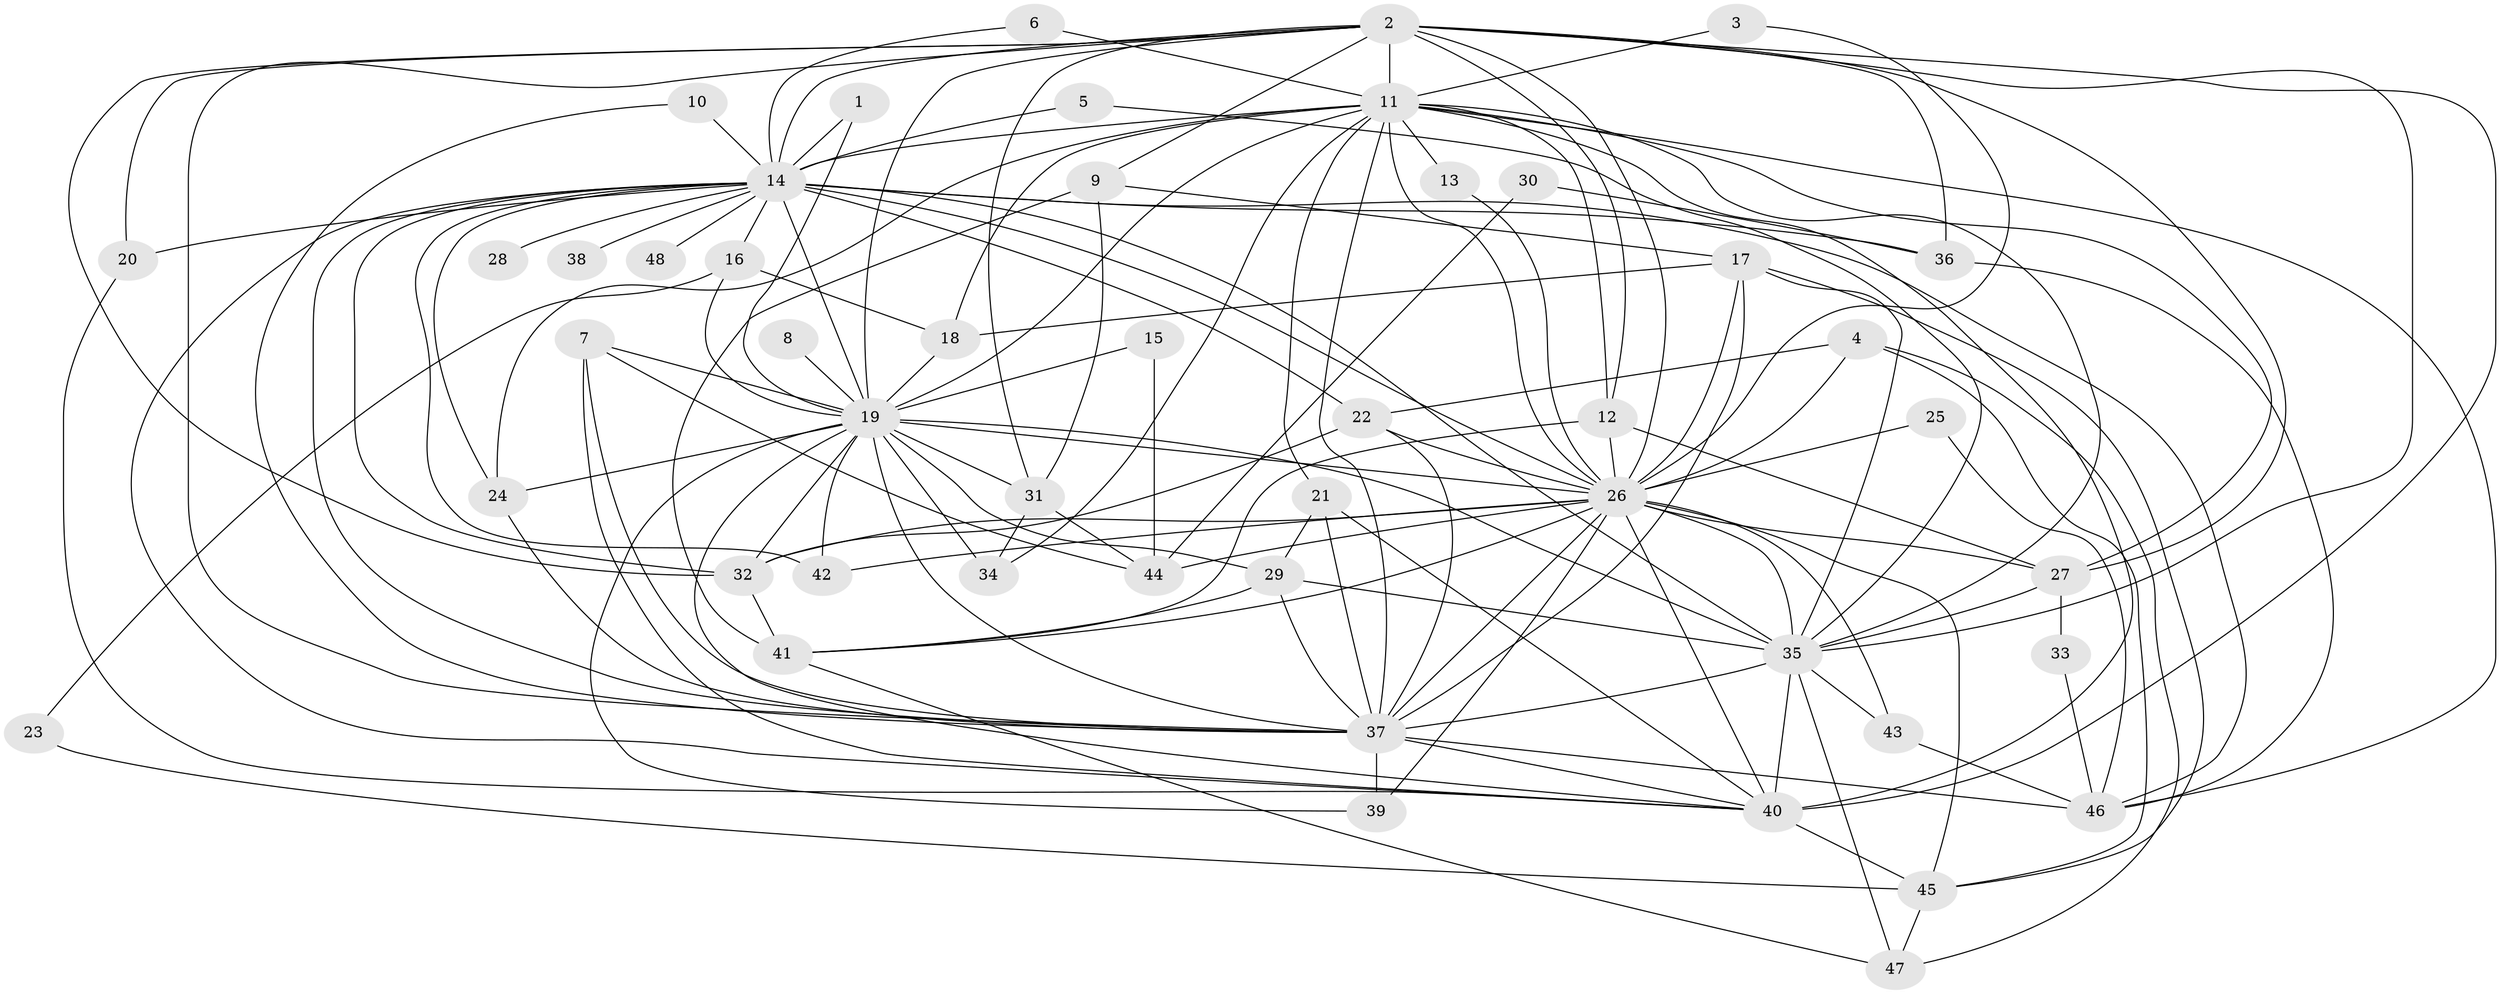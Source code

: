 // original degree distribution, {20: 0.008695652173913044, 32: 0.008695652173913044, 18: 0.017391304347826087, 26: 0.008695652173913044, 28: 0.008695652173913044, 22: 0.017391304347826087, 14: 0.008695652173913044, 17: 0.008695652173913044, 2: 0.5478260869565217, 3: 0.21739130434782608, 7: 0.017391304347826087, 6: 0.043478260869565216, 5: 0.034782608695652174, 8: 0.008695652173913044, 4: 0.043478260869565216}
// Generated by graph-tools (version 1.1) at 2025/36/03/04/25 23:36:17]
// undirected, 48 vertices, 137 edges
graph export_dot {
  node [color=gray90,style=filled];
  1;
  2;
  3;
  4;
  5;
  6;
  7;
  8;
  9;
  10;
  11;
  12;
  13;
  14;
  15;
  16;
  17;
  18;
  19;
  20;
  21;
  22;
  23;
  24;
  25;
  26;
  27;
  28;
  29;
  30;
  31;
  32;
  33;
  34;
  35;
  36;
  37;
  38;
  39;
  40;
  41;
  42;
  43;
  44;
  45;
  46;
  47;
  48;
  1 -- 14 [weight=1.0];
  1 -- 19 [weight=1.0];
  2 -- 9 [weight=2.0];
  2 -- 11 [weight=2.0];
  2 -- 12 [weight=1.0];
  2 -- 14 [weight=3.0];
  2 -- 19 [weight=2.0];
  2 -- 20 [weight=1.0];
  2 -- 26 [weight=5.0];
  2 -- 27 [weight=1.0];
  2 -- 31 [weight=1.0];
  2 -- 32 [weight=1.0];
  2 -- 35 [weight=2.0];
  2 -- 36 [weight=1.0];
  2 -- 37 [weight=2.0];
  2 -- 40 [weight=3.0];
  3 -- 11 [weight=1.0];
  3 -- 26 [weight=1.0];
  4 -- 22 [weight=1.0];
  4 -- 26 [weight=3.0];
  4 -- 45 [weight=1.0];
  4 -- 47 [weight=1.0];
  5 -- 14 [weight=1.0];
  5 -- 35 [weight=1.0];
  6 -- 11 [weight=1.0];
  6 -- 14 [weight=1.0];
  7 -- 19 [weight=1.0];
  7 -- 37 [weight=1.0];
  7 -- 40 [weight=1.0];
  7 -- 44 [weight=1.0];
  8 -- 19 [weight=1.0];
  9 -- 17 [weight=1.0];
  9 -- 31 [weight=1.0];
  9 -- 41 [weight=1.0];
  10 -- 14 [weight=2.0];
  10 -- 37 [weight=1.0];
  11 -- 12 [weight=1.0];
  11 -- 13 [weight=1.0];
  11 -- 14 [weight=1.0];
  11 -- 18 [weight=2.0];
  11 -- 19 [weight=1.0];
  11 -- 21 [weight=1.0];
  11 -- 24 [weight=1.0];
  11 -- 26 [weight=2.0];
  11 -- 27 [weight=1.0];
  11 -- 34 [weight=1.0];
  11 -- 35 [weight=2.0];
  11 -- 37 [weight=1.0];
  11 -- 40 [weight=2.0];
  11 -- 46 [weight=1.0];
  12 -- 26 [weight=1.0];
  12 -- 27 [weight=1.0];
  12 -- 41 [weight=1.0];
  13 -- 26 [weight=1.0];
  14 -- 16 [weight=1.0];
  14 -- 19 [weight=2.0];
  14 -- 20 [weight=1.0];
  14 -- 22 [weight=1.0];
  14 -- 24 [weight=1.0];
  14 -- 26 [weight=2.0];
  14 -- 28 [weight=1.0];
  14 -- 32 [weight=1.0];
  14 -- 35 [weight=1.0];
  14 -- 36 [weight=2.0];
  14 -- 37 [weight=2.0];
  14 -- 38 [weight=1.0];
  14 -- 40 [weight=1.0];
  14 -- 42 [weight=1.0];
  14 -- 46 [weight=1.0];
  14 -- 48 [weight=1.0];
  15 -- 19 [weight=1.0];
  15 -- 44 [weight=1.0];
  16 -- 18 [weight=1.0];
  16 -- 19 [weight=2.0];
  16 -- 23 [weight=1.0];
  17 -- 18 [weight=1.0];
  17 -- 26 [weight=1.0];
  17 -- 35 [weight=2.0];
  17 -- 37 [weight=1.0];
  17 -- 45 [weight=1.0];
  18 -- 19 [weight=1.0];
  19 -- 24 [weight=1.0];
  19 -- 26 [weight=2.0];
  19 -- 29 [weight=1.0];
  19 -- 31 [weight=2.0];
  19 -- 32 [weight=1.0];
  19 -- 34 [weight=2.0];
  19 -- 35 [weight=1.0];
  19 -- 37 [weight=1.0];
  19 -- 39 [weight=1.0];
  19 -- 40 [weight=1.0];
  19 -- 42 [weight=1.0];
  20 -- 40 [weight=1.0];
  21 -- 29 [weight=1.0];
  21 -- 37 [weight=1.0];
  21 -- 40 [weight=1.0];
  22 -- 26 [weight=1.0];
  22 -- 32 [weight=1.0];
  22 -- 37 [weight=1.0];
  23 -- 45 [weight=1.0];
  24 -- 37 [weight=1.0];
  25 -- 26 [weight=1.0];
  25 -- 46 [weight=1.0];
  26 -- 27 [weight=1.0];
  26 -- 32 [weight=2.0];
  26 -- 35 [weight=2.0];
  26 -- 37 [weight=4.0];
  26 -- 39 [weight=1.0];
  26 -- 40 [weight=3.0];
  26 -- 41 [weight=1.0];
  26 -- 42 [weight=1.0];
  26 -- 43 [weight=1.0];
  26 -- 44 [weight=3.0];
  26 -- 45 [weight=1.0];
  27 -- 33 [weight=1.0];
  27 -- 35 [weight=1.0];
  29 -- 35 [weight=1.0];
  29 -- 37 [weight=1.0];
  29 -- 41 [weight=1.0];
  30 -- 36 [weight=1.0];
  30 -- 44 [weight=1.0];
  31 -- 34 [weight=1.0];
  31 -- 44 [weight=1.0];
  32 -- 41 [weight=1.0];
  33 -- 46 [weight=1.0];
  35 -- 37 [weight=1.0];
  35 -- 40 [weight=4.0];
  35 -- 43 [weight=1.0];
  35 -- 47 [weight=1.0];
  36 -- 46 [weight=1.0];
  37 -- 39 [weight=1.0];
  37 -- 40 [weight=1.0];
  37 -- 46 [weight=2.0];
  40 -- 45 [weight=1.0];
  41 -- 47 [weight=1.0];
  43 -- 46 [weight=1.0];
  45 -- 47 [weight=1.0];
}
